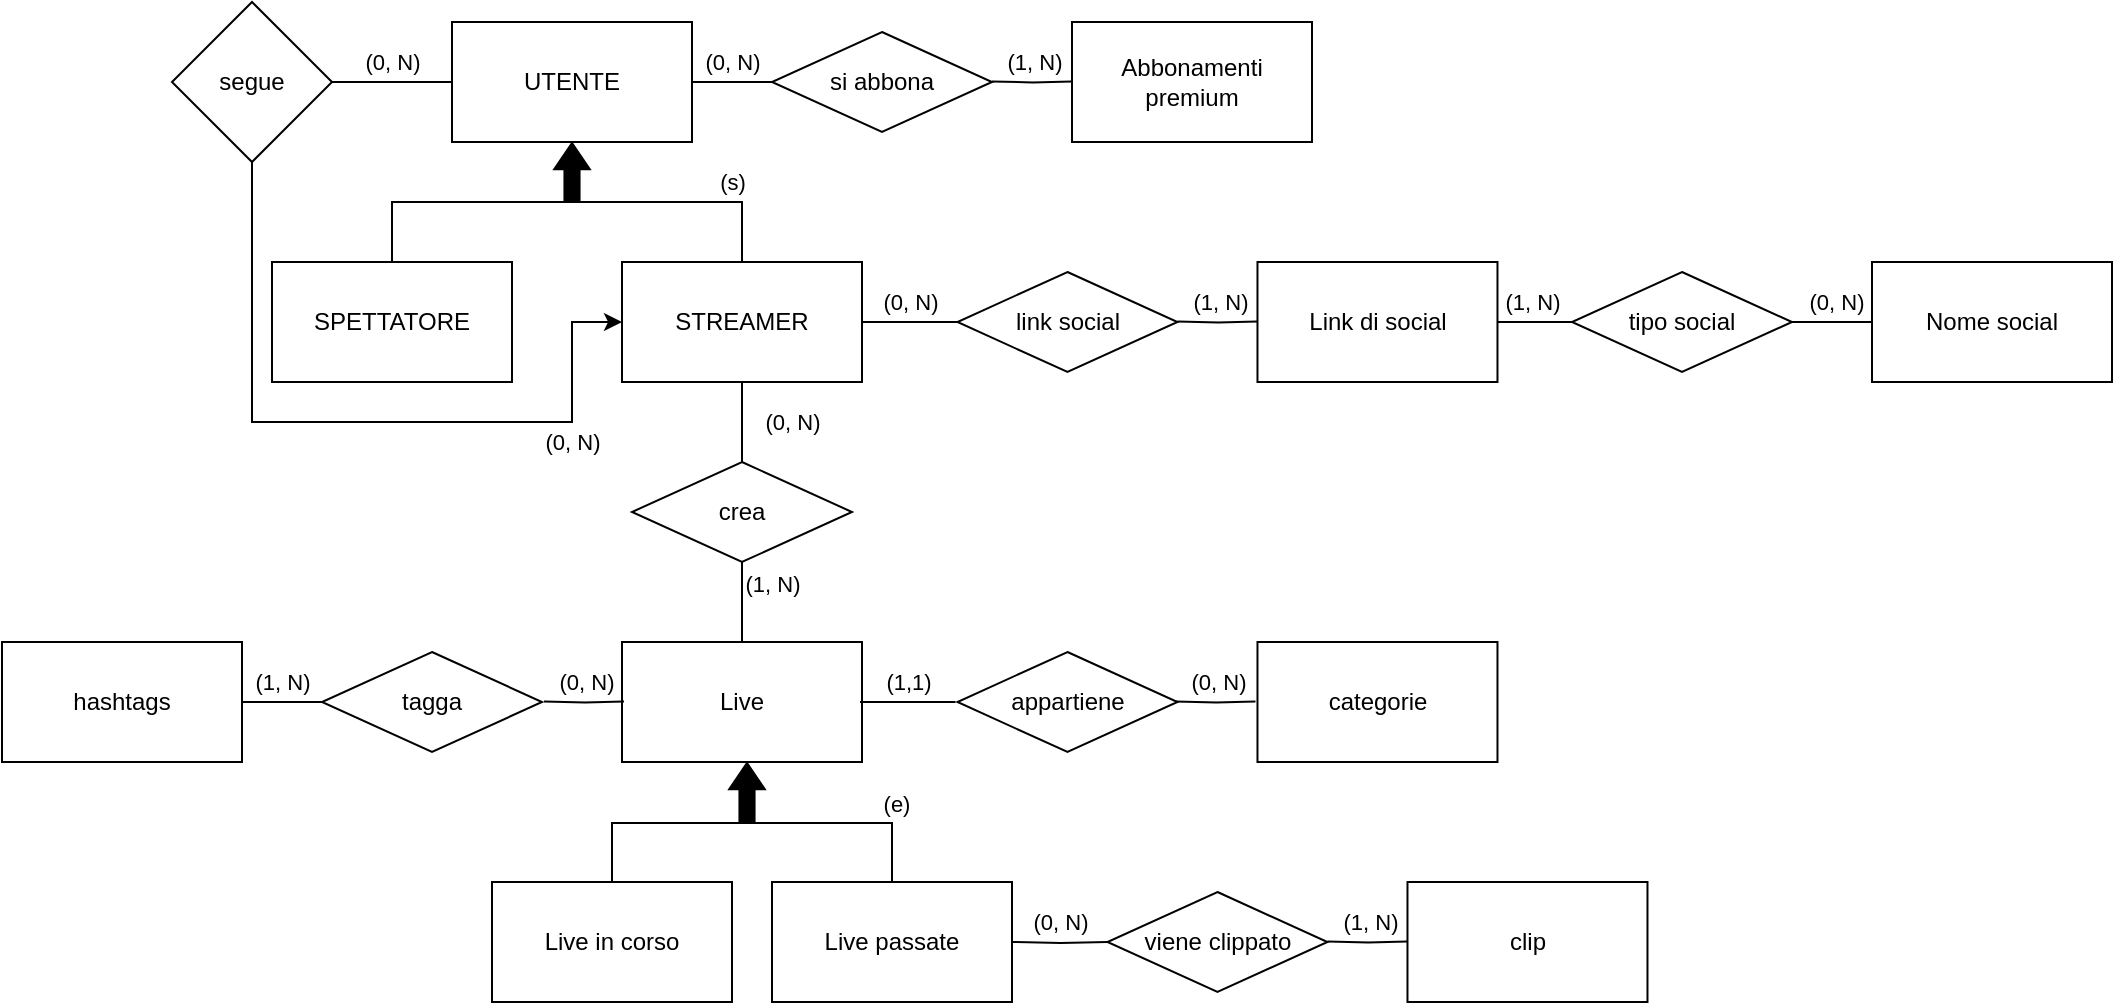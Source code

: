 <mxfile version="24.0.4" type="device">
  <diagram name="Page-1" id="3YSOu0E5FUPXUodJvwXU">
    <mxGraphModel dx="1509" dy="925" grid="1" gridSize="10" guides="1" tooltips="1" connect="1" arrows="1" fold="1" page="1" pageScale="1" pageWidth="850" pageHeight="1100" math="0" shadow="0">
      <root>
        <mxCell id="0" />
        <mxCell id="1" parent="0" />
        <mxCell id="a6kr_beF-5zy8aW50jHE-24" value="" style="edgeStyle=orthogonalEdgeStyle;rounded=0;orthogonalLoop=1;jettySize=auto;html=1;endArrow=none;endFill=0;" edge="1" parent="1" source="a6kr_beF-5zy8aW50jHE-2" target="a6kr_beF-5zy8aW50jHE-23">
          <mxGeometry relative="1" as="geometry" />
        </mxCell>
        <mxCell id="a6kr_beF-5zy8aW50jHE-27" value="(0, N)" style="edgeLabel;html=1;align=center;verticalAlign=middle;resizable=0;points=[];" vertex="1" connectable="0" parent="a6kr_beF-5zy8aW50jHE-24">
          <mxGeometry x="0.18" y="1" relative="1" as="geometry">
            <mxPoint x="-4" y="-9" as="offset" />
          </mxGeometry>
        </mxCell>
        <mxCell id="a6kr_beF-5zy8aW50jHE-42" value="" style="edgeStyle=orthogonalEdgeStyle;rounded=0;orthogonalLoop=1;jettySize=auto;html=1;endArrow=none;endFill=0;" edge="1" parent="1" source="a6kr_beF-5zy8aW50jHE-2" target="a6kr_beF-5zy8aW50jHE-41">
          <mxGeometry relative="1" as="geometry" />
        </mxCell>
        <mxCell id="a6kr_beF-5zy8aW50jHE-43" value="(0, N)" style="edgeLabel;html=1;align=center;verticalAlign=middle;resizable=0;points=[];" vertex="1" connectable="0" parent="a6kr_beF-5zy8aW50jHE-42">
          <mxGeometry x="-0.061" relative="1" as="geometry">
            <mxPoint x="-2" y="-10" as="offset" />
          </mxGeometry>
        </mxCell>
        <mxCell id="a6kr_beF-5zy8aW50jHE-2" value="UTENTE" style="whiteSpace=wrap;html=1;" vertex="1" parent="1">
          <mxGeometry x="340" y="100" width="120" height="60" as="geometry" />
        </mxCell>
        <mxCell id="a6kr_beF-5zy8aW50jHE-5" style="edgeStyle=orthogonalEdgeStyle;rounded=0;orthogonalLoop=1;jettySize=auto;html=1;exitX=0.5;exitY=0;exitDx=0;exitDy=0;" edge="1" parent="1" source="a6kr_beF-5zy8aW50jHE-3" target="a6kr_beF-5zy8aW50jHE-2">
          <mxGeometry relative="1" as="geometry" />
        </mxCell>
        <mxCell id="a6kr_beF-5zy8aW50jHE-3" value="SPETTATORE" style="whiteSpace=wrap;html=1;" vertex="1" parent="1">
          <mxGeometry x="250" y="220" width="120" height="60" as="geometry" />
        </mxCell>
        <mxCell id="a6kr_beF-5zy8aW50jHE-6" style="edgeStyle=orthogonalEdgeStyle;rounded=0;orthogonalLoop=1;jettySize=auto;html=1;exitX=0.5;exitY=0;exitDx=0;exitDy=0;" edge="1" parent="1" source="a6kr_beF-5zy8aW50jHE-4" target="a6kr_beF-5zy8aW50jHE-2">
          <mxGeometry relative="1" as="geometry" />
        </mxCell>
        <mxCell id="a6kr_beF-5zy8aW50jHE-7" value="(s)" style="edgeLabel;html=1;align=center;verticalAlign=middle;resizable=0;points=[];" vertex="1" connectable="0" parent="a6kr_beF-5zy8aW50jHE-6">
          <mxGeometry x="-0.05" relative="1" as="geometry">
            <mxPoint x="34" y="-10" as="offset" />
          </mxGeometry>
        </mxCell>
        <mxCell id="a6kr_beF-5zy8aW50jHE-4" value="STREAMER" style="whiteSpace=wrap;html=1;" vertex="1" parent="1">
          <mxGeometry x="425" y="220" width="120" height="60" as="geometry" />
        </mxCell>
        <mxCell id="a6kr_beF-5zy8aW50jHE-8" value="" style="shape=flexArrow;endArrow=classic;html=1;rounded=0;entryX=0.5;entryY=1;entryDx=0;entryDy=0;width=7.556;endSize=4.036;endWidth=9.235;fillColor=#000000;" edge="1" parent="1" target="a6kr_beF-5zy8aW50jHE-2">
          <mxGeometry width="50" height="50" relative="1" as="geometry">
            <mxPoint x="400" y="190" as="sourcePoint" />
            <mxPoint x="430" y="200" as="targetPoint" />
          </mxGeometry>
        </mxCell>
        <mxCell id="a6kr_beF-5zy8aW50jHE-26" value="" style="edgeStyle=orthogonalEdgeStyle;rounded=0;orthogonalLoop=1;jettySize=auto;html=1;endArrow=none;endFill=0;" edge="1" parent="1">
          <mxGeometry relative="1" as="geometry">
            <mxPoint x="610" y="129.74" as="sourcePoint" />
            <mxPoint x="650" y="129.74" as="targetPoint" />
          </mxGeometry>
        </mxCell>
        <mxCell id="a6kr_beF-5zy8aW50jHE-28" value="(1, N)" style="edgeLabel;html=1;align=center;verticalAlign=middle;resizable=0;points=[];" vertex="1" connectable="0" parent="a6kr_beF-5zy8aW50jHE-26">
          <mxGeometry x="0.066" y="-1" relative="1" as="geometry">
            <mxPoint y="-11" as="offset" />
          </mxGeometry>
        </mxCell>
        <mxCell id="a6kr_beF-5zy8aW50jHE-23" value="si abbona" style="rhombus;whiteSpace=wrap;html=1;" vertex="1" parent="1">
          <mxGeometry x="500" y="105" width="110" height="50" as="geometry" />
        </mxCell>
        <mxCell id="a6kr_beF-5zy8aW50jHE-25" value="Abbonamenti premium" style="whiteSpace=wrap;html=1;" vertex="1" parent="1">
          <mxGeometry x="650" y="100" width="120" height="60" as="geometry" />
        </mxCell>
        <mxCell id="a6kr_beF-5zy8aW50jHE-29" value="" style="edgeStyle=orthogonalEdgeStyle;rounded=0;orthogonalLoop=1;jettySize=auto;html=1;endArrow=none;endFill=0;" edge="1" parent="1" target="a6kr_beF-5zy8aW50jHE-33" source="a6kr_beF-5zy8aW50jHE-4">
          <mxGeometry relative="1" as="geometry">
            <mxPoint x="570" y="300" as="sourcePoint" />
          </mxGeometry>
        </mxCell>
        <mxCell id="a6kr_beF-5zy8aW50jHE-30" value="(0, N)" style="edgeLabel;html=1;align=center;verticalAlign=middle;resizable=0;points=[];" vertex="1" connectable="0" parent="a6kr_beF-5zy8aW50jHE-29">
          <mxGeometry x="0.18" y="1" relative="1" as="geometry">
            <mxPoint x="-4" y="-9" as="offset" />
          </mxGeometry>
        </mxCell>
        <mxCell id="a6kr_beF-5zy8aW50jHE-31" value="" style="edgeStyle=orthogonalEdgeStyle;rounded=0;orthogonalLoop=1;jettySize=auto;html=1;endArrow=none;endFill=0;" edge="1" parent="1">
          <mxGeometry relative="1" as="geometry">
            <mxPoint x="702.74" y="249.74" as="sourcePoint" />
            <mxPoint x="742.74" y="249.74" as="targetPoint" />
          </mxGeometry>
        </mxCell>
        <mxCell id="a6kr_beF-5zy8aW50jHE-32" value="(1, N)" style="edgeLabel;html=1;align=center;verticalAlign=middle;resizable=0;points=[];" vertex="1" connectable="0" parent="a6kr_beF-5zy8aW50jHE-31">
          <mxGeometry x="0.066" y="-1" relative="1" as="geometry">
            <mxPoint y="-11" as="offset" />
          </mxGeometry>
        </mxCell>
        <mxCell id="a6kr_beF-5zy8aW50jHE-33" value="link social" style="rhombus;whiteSpace=wrap;html=1;" vertex="1" parent="1">
          <mxGeometry x="592.74" y="225" width="110" height="50" as="geometry" />
        </mxCell>
        <mxCell id="a6kr_beF-5zy8aW50jHE-34" value="Link di social" style="whiteSpace=wrap;html=1;" vertex="1" parent="1">
          <mxGeometry x="742.74" y="220" width="120" height="60" as="geometry" />
        </mxCell>
        <mxCell id="a6kr_beF-5zy8aW50jHE-35" value="" style="edgeStyle=orthogonalEdgeStyle;rounded=0;orthogonalLoop=1;jettySize=auto;html=1;endArrow=none;endFill=0;" edge="1" parent="1" target="a6kr_beF-5zy8aW50jHE-39" source="a6kr_beF-5zy8aW50jHE-34">
          <mxGeometry relative="1" as="geometry">
            <mxPoint x="700" y="335" as="sourcePoint" />
          </mxGeometry>
        </mxCell>
        <mxCell id="a6kr_beF-5zy8aW50jHE-36" value="(1, N)" style="edgeLabel;html=1;align=center;verticalAlign=middle;resizable=0;points=[];" vertex="1" connectable="0" parent="a6kr_beF-5zy8aW50jHE-35">
          <mxGeometry x="0.18" y="1" relative="1" as="geometry">
            <mxPoint x="-3" y="-9" as="offset" />
          </mxGeometry>
        </mxCell>
        <mxCell id="a6kr_beF-5zy8aW50jHE-37" value="" style="edgeStyle=orthogonalEdgeStyle;rounded=0;orthogonalLoop=1;jettySize=auto;html=1;endArrow=none;endFill=0;" edge="1" parent="1" source="a6kr_beF-5zy8aW50jHE-39" target="a6kr_beF-5zy8aW50jHE-40">
          <mxGeometry relative="1" as="geometry">
            <mxPoint x="1025" y="245.21" as="sourcePoint" />
            <mxPoint x="1065" y="245.21" as="targetPoint" />
          </mxGeometry>
        </mxCell>
        <mxCell id="a6kr_beF-5zy8aW50jHE-38" value="(0, N)" style="edgeLabel;html=1;align=center;verticalAlign=middle;resizable=0;points=[];" vertex="1" connectable="0" parent="a6kr_beF-5zy8aW50jHE-37">
          <mxGeometry x="0.066" y="-1" relative="1" as="geometry">
            <mxPoint y="-11" as="offset" />
          </mxGeometry>
        </mxCell>
        <mxCell id="a6kr_beF-5zy8aW50jHE-39" value="tipo social" style="rhombus;whiteSpace=wrap;html=1;" vertex="1" parent="1">
          <mxGeometry x="900" y="225" width="110" height="50" as="geometry" />
        </mxCell>
        <mxCell id="a6kr_beF-5zy8aW50jHE-40" value="Nome social" style="whiteSpace=wrap;html=1;" vertex="1" parent="1">
          <mxGeometry x="1050" y="220.0" width="120" height="60" as="geometry" />
        </mxCell>
        <mxCell id="a6kr_beF-5zy8aW50jHE-44" style="edgeStyle=orthogonalEdgeStyle;rounded=0;orthogonalLoop=1;jettySize=auto;html=1;exitX=0.5;exitY=1;exitDx=0;exitDy=0;entryX=0;entryY=0.5;entryDx=0;entryDy=0;" edge="1" parent="1">
          <mxGeometry relative="1" as="geometry">
            <mxPoint x="240" y="170" as="sourcePoint" />
            <mxPoint x="425" y="250.0" as="targetPoint" />
            <Array as="points">
              <mxPoint x="240" y="300" />
              <mxPoint x="400" y="300" />
              <mxPoint x="400" y="250" />
            </Array>
          </mxGeometry>
        </mxCell>
        <mxCell id="a6kr_beF-5zy8aW50jHE-45" value="(0, N)" style="edgeLabel;html=1;align=center;verticalAlign=middle;resizable=0;points=[];" vertex="1" connectable="0" parent="a6kr_beF-5zy8aW50jHE-44">
          <mxGeometry x="0.71" relative="1" as="geometry">
            <mxPoint y="32" as="offset" />
          </mxGeometry>
        </mxCell>
        <mxCell id="a6kr_beF-5zy8aW50jHE-41" value="segue" style="rhombus;whiteSpace=wrap;html=1;" vertex="1" parent="1">
          <mxGeometry x="200" y="90" width="80" height="80" as="geometry" />
        </mxCell>
        <mxCell id="a6kr_beF-5zy8aW50jHE-46" value="" style="edgeStyle=orthogonalEdgeStyle;rounded=0;orthogonalLoop=1;jettySize=auto;html=1;endArrow=none;endFill=0;" edge="1" parent="1" target="a6kr_beF-5zy8aW50jHE-50" source="a6kr_beF-5zy8aW50jHE-4">
          <mxGeometry relative="1" as="geometry">
            <mxPoint x="470" y="370" as="sourcePoint" />
          </mxGeometry>
        </mxCell>
        <mxCell id="a6kr_beF-5zy8aW50jHE-47" value="(0, N)" style="edgeLabel;html=1;align=center;verticalAlign=middle;resizable=0;points=[];" vertex="1" connectable="0" parent="a6kr_beF-5zy8aW50jHE-46">
          <mxGeometry x="0.18" y="1" relative="1" as="geometry">
            <mxPoint x="24" y="-4" as="offset" />
          </mxGeometry>
        </mxCell>
        <mxCell id="a6kr_beF-5zy8aW50jHE-48" value="" style="edgeStyle=orthogonalEdgeStyle;rounded=0;orthogonalLoop=1;jettySize=auto;html=1;endArrow=none;endFill=0;" edge="1" parent="1" source="a6kr_beF-5zy8aW50jHE-50" target="a6kr_beF-5zy8aW50jHE-51">
          <mxGeometry relative="1" as="geometry">
            <mxPoint x="628" y="370" as="sourcePoint" />
            <mxPoint x="667.74" y="369.74" as="targetPoint" />
          </mxGeometry>
        </mxCell>
        <mxCell id="a6kr_beF-5zy8aW50jHE-49" value="(1, N)" style="edgeLabel;html=1;align=center;verticalAlign=middle;resizable=0;points=[];" vertex="1" connectable="0" parent="a6kr_beF-5zy8aW50jHE-48">
          <mxGeometry x="0.066" y="-1" relative="1" as="geometry">
            <mxPoint x="16" y="-11" as="offset" />
          </mxGeometry>
        </mxCell>
        <mxCell id="a6kr_beF-5zy8aW50jHE-50" value="crea" style="rhombus;whiteSpace=wrap;html=1;" vertex="1" parent="1">
          <mxGeometry x="430" y="320" width="110" height="50" as="geometry" />
        </mxCell>
        <mxCell id="a6kr_beF-5zy8aW50jHE-51" value="Live" style="whiteSpace=wrap;html=1;" vertex="1" parent="1">
          <mxGeometry x="425" y="410" width="120" height="60" as="geometry" />
        </mxCell>
        <mxCell id="a6kr_beF-5zy8aW50jHE-53" style="edgeStyle=orthogonalEdgeStyle;rounded=0;orthogonalLoop=1;jettySize=auto;html=1;exitX=0.5;exitY=0;exitDx=0;exitDy=0;" edge="1" parent="1" source="a6kr_beF-5zy8aW50jHE-57">
          <mxGeometry relative="1" as="geometry">
            <mxPoint x="397.5" y="530" as="sourcePoint" />
            <mxPoint x="487.5" y="470" as="targetPoint" />
          </mxGeometry>
        </mxCell>
        <mxCell id="a6kr_beF-5zy8aW50jHE-54" style="edgeStyle=orthogonalEdgeStyle;rounded=0;orthogonalLoop=1;jettySize=auto;html=1;exitX=0.5;exitY=0;exitDx=0;exitDy=0;" edge="1" parent="1" source="a6kr_beF-5zy8aW50jHE-58">
          <mxGeometry relative="1" as="geometry">
            <mxPoint x="572.5" y="530" as="sourcePoint" />
            <mxPoint x="487.5" y="470" as="targetPoint" />
          </mxGeometry>
        </mxCell>
        <mxCell id="a6kr_beF-5zy8aW50jHE-55" value="(e)" style="edgeLabel;html=1;align=center;verticalAlign=middle;resizable=0;points=[];" vertex="1" connectable="0" parent="a6kr_beF-5zy8aW50jHE-54">
          <mxGeometry x="-0.05" relative="1" as="geometry">
            <mxPoint x="35" y="-10" as="offset" />
          </mxGeometry>
        </mxCell>
        <mxCell id="a6kr_beF-5zy8aW50jHE-56" value="" style="shape=flexArrow;endArrow=classic;html=1;rounded=0;entryX=0.5;entryY=1;entryDx=0;entryDy=0;width=7.556;endSize=4.036;endWidth=9.235;fillColor=#000000;" edge="1" parent="1">
          <mxGeometry width="50" height="50" relative="1" as="geometry">
            <mxPoint x="487.5" y="500" as="sourcePoint" />
            <mxPoint x="487.5" y="470" as="targetPoint" />
          </mxGeometry>
        </mxCell>
        <mxCell id="a6kr_beF-5zy8aW50jHE-57" value="Live in corso" style="whiteSpace=wrap;html=1;" vertex="1" parent="1">
          <mxGeometry x="360" y="530" width="120" height="60" as="geometry" />
        </mxCell>
        <mxCell id="a6kr_beF-5zy8aW50jHE-58" value="Live passate" style="whiteSpace=wrap;html=1;" vertex="1" parent="1">
          <mxGeometry x="500" y="530" width="120" height="60" as="geometry" />
        </mxCell>
        <mxCell id="a6kr_beF-5zy8aW50jHE-59" value="" style="edgeStyle=orthogonalEdgeStyle;rounded=0;orthogonalLoop=1;jettySize=auto;html=1;endArrow=none;endFill=0;" edge="1" parent="1" target="a6kr_beF-5zy8aW50jHE-63">
          <mxGeometry relative="1" as="geometry">
            <mxPoint x="620" y="560" as="sourcePoint" />
          </mxGeometry>
        </mxCell>
        <mxCell id="a6kr_beF-5zy8aW50jHE-60" value="(0, N)" style="edgeLabel;html=1;align=center;verticalAlign=middle;resizable=0;points=[];" vertex="1" connectable="0" parent="a6kr_beF-5zy8aW50jHE-59">
          <mxGeometry x="0.18" y="1" relative="1" as="geometry">
            <mxPoint x="-4" y="-9" as="offset" />
          </mxGeometry>
        </mxCell>
        <mxCell id="a6kr_beF-5zy8aW50jHE-61" value="" style="edgeStyle=orthogonalEdgeStyle;rounded=0;orthogonalLoop=1;jettySize=auto;html=1;endArrow=none;endFill=0;" edge="1" parent="1">
          <mxGeometry relative="1" as="geometry">
            <mxPoint x="777.74" y="559.74" as="sourcePoint" />
            <mxPoint x="817.74" y="559.74" as="targetPoint" />
          </mxGeometry>
        </mxCell>
        <mxCell id="a6kr_beF-5zy8aW50jHE-62" value="(1, N)" style="edgeLabel;html=1;align=center;verticalAlign=middle;resizable=0;points=[];" vertex="1" connectable="0" parent="a6kr_beF-5zy8aW50jHE-61">
          <mxGeometry x="0.066" y="-1" relative="1" as="geometry">
            <mxPoint y="-11" as="offset" />
          </mxGeometry>
        </mxCell>
        <mxCell id="a6kr_beF-5zy8aW50jHE-63" value="viene clippato" style="rhombus;whiteSpace=wrap;html=1;" vertex="1" parent="1">
          <mxGeometry x="667.74" y="535" width="110" height="50" as="geometry" />
        </mxCell>
        <mxCell id="a6kr_beF-5zy8aW50jHE-64" value="clip" style="whiteSpace=wrap;html=1;" vertex="1" parent="1">
          <mxGeometry x="817.74" y="530" width="120" height="60" as="geometry" />
        </mxCell>
        <mxCell id="a6kr_beF-5zy8aW50jHE-65" value="" style="edgeStyle=orthogonalEdgeStyle;rounded=0;orthogonalLoop=1;jettySize=auto;html=1;endArrow=none;endFill=0;" edge="1" parent="1">
          <mxGeometry relative="1" as="geometry">
            <mxPoint x="544" y="440" as="sourcePoint" />
            <mxPoint x="591.74" y="440.0" as="targetPoint" />
          </mxGeometry>
        </mxCell>
        <mxCell id="a6kr_beF-5zy8aW50jHE-66" value="(1,1)" style="edgeLabel;html=1;align=center;verticalAlign=middle;resizable=0;points=[];" vertex="1" connectable="0" parent="a6kr_beF-5zy8aW50jHE-65">
          <mxGeometry x="0.18" y="1" relative="1" as="geometry">
            <mxPoint x="-4" y="-9" as="offset" />
          </mxGeometry>
        </mxCell>
        <mxCell id="a6kr_beF-5zy8aW50jHE-67" value="" style="edgeStyle=orthogonalEdgeStyle;rounded=0;orthogonalLoop=1;jettySize=auto;html=1;endArrow=none;endFill=0;" edge="1" parent="1">
          <mxGeometry relative="1" as="geometry">
            <mxPoint x="701.74" y="439.74" as="sourcePoint" />
            <mxPoint x="741.74" y="439.74" as="targetPoint" />
          </mxGeometry>
        </mxCell>
        <mxCell id="a6kr_beF-5zy8aW50jHE-68" value="(0, N)" style="edgeLabel;html=1;align=center;verticalAlign=middle;resizable=0;points=[];" vertex="1" connectable="0" parent="a6kr_beF-5zy8aW50jHE-67">
          <mxGeometry x="0.066" y="-1" relative="1" as="geometry">
            <mxPoint y="-11" as="offset" />
          </mxGeometry>
        </mxCell>
        <mxCell id="a6kr_beF-5zy8aW50jHE-69" value="appartiene" style="rhombus;whiteSpace=wrap;html=1;" vertex="1" parent="1">
          <mxGeometry x="592.74" y="415" width="110" height="50" as="geometry" />
        </mxCell>
        <mxCell id="a6kr_beF-5zy8aW50jHE-70" value="categorie" style="whiteSpace=wrap;html=1;" vertex="1" parent="1">
          <mxGeometry x="742.74" y="410" width="120" height="60" as="geometry" />
        </mxCell>
        <mxCell id="a6kr_beF-5zy8aW50jHE-71" value="" style="edgeStyle=orthogonalEdgeStyle;rounded=0;orthogonalLoop=1;jettySize=auto;html=1;endArrow=none;endFill=0;" edge="1" parent="1" source="a6kr_beF-5zy8aW50jHE-73" target="a6kr_beF-5zy8aW50jHE-76">
          <mxGeometry relative="1" as="geometry" />
        </mxCell>
        <mxCell id="a6kr_beF-5zy8aW50jHE-72" value="(1, N)" style="edgeLabel;html=1;align=center;verticalAlign=middle;resizable=0;points=[];" vertex="1" connectable="0" parent="a6kr_beF-5zy8aW50jHE-71">
          <mxGeometry x="0.18" y="1" relative="1" as="geometry">
            <mxPoint x="-4" y="-9" as="offset" />
          </mxGeometry>
        </mxCell>
        <mxCell id="a6kr_beF-5zy8aW50jHE-73" value="hashtags" style="whiteSpace=wrap;html=1;" vertex="1" parent="1">
          <mxGeometry x="115" y="410" width="120" height="60" as="geometry" />
        </mxCell>
        <mxCell id="a6kr_beF-5zy8aW50jHE-74" value="" style="edgeStyle=orthogonalEdgeStyle;rounded=0;orthogonalLoop=1;jettySize=auto;html=1;endArrow=none;endFill=0;" edge="1" parent="1">
          <mxGeometry relative="1" as="geometry">
            <mxPoint x="386" y="439.74" as="sourcePoint" />
            <mxPoint x="426" y="439.74" as="targetPoint" />
          </mxGeometry>
        </mxCell>
        <mxCell id="a6kr_beF-5zy8aW50jHE-75" value="(0, N)" style="edgeLabel;html=1;align=center;verticalAlign=middle;resizable=0;points=[];" vertex="1" connectable="0" parent="a6kr_beF-5zy8aW50jHE-74">
          <mxGeometry x="0.066" y="-1" relative="1" as="geometry">
            <mxPoint y="-11" as="offset" />
          </mxGeometry>
        </mxCell>
        <mxCell id="a6kr_beF-5zy8aW50jHE-76" value="tagga" style="rhombus;whiteSpace=wrap;html=1;" vertex="1" parent="1">
          <mxGeometry x="275" y="415" width="110" height="50" as="geometry" />
        </mxCell>
      </root>
    </mxGraphModel>
  </diagram>
</mxfile>
